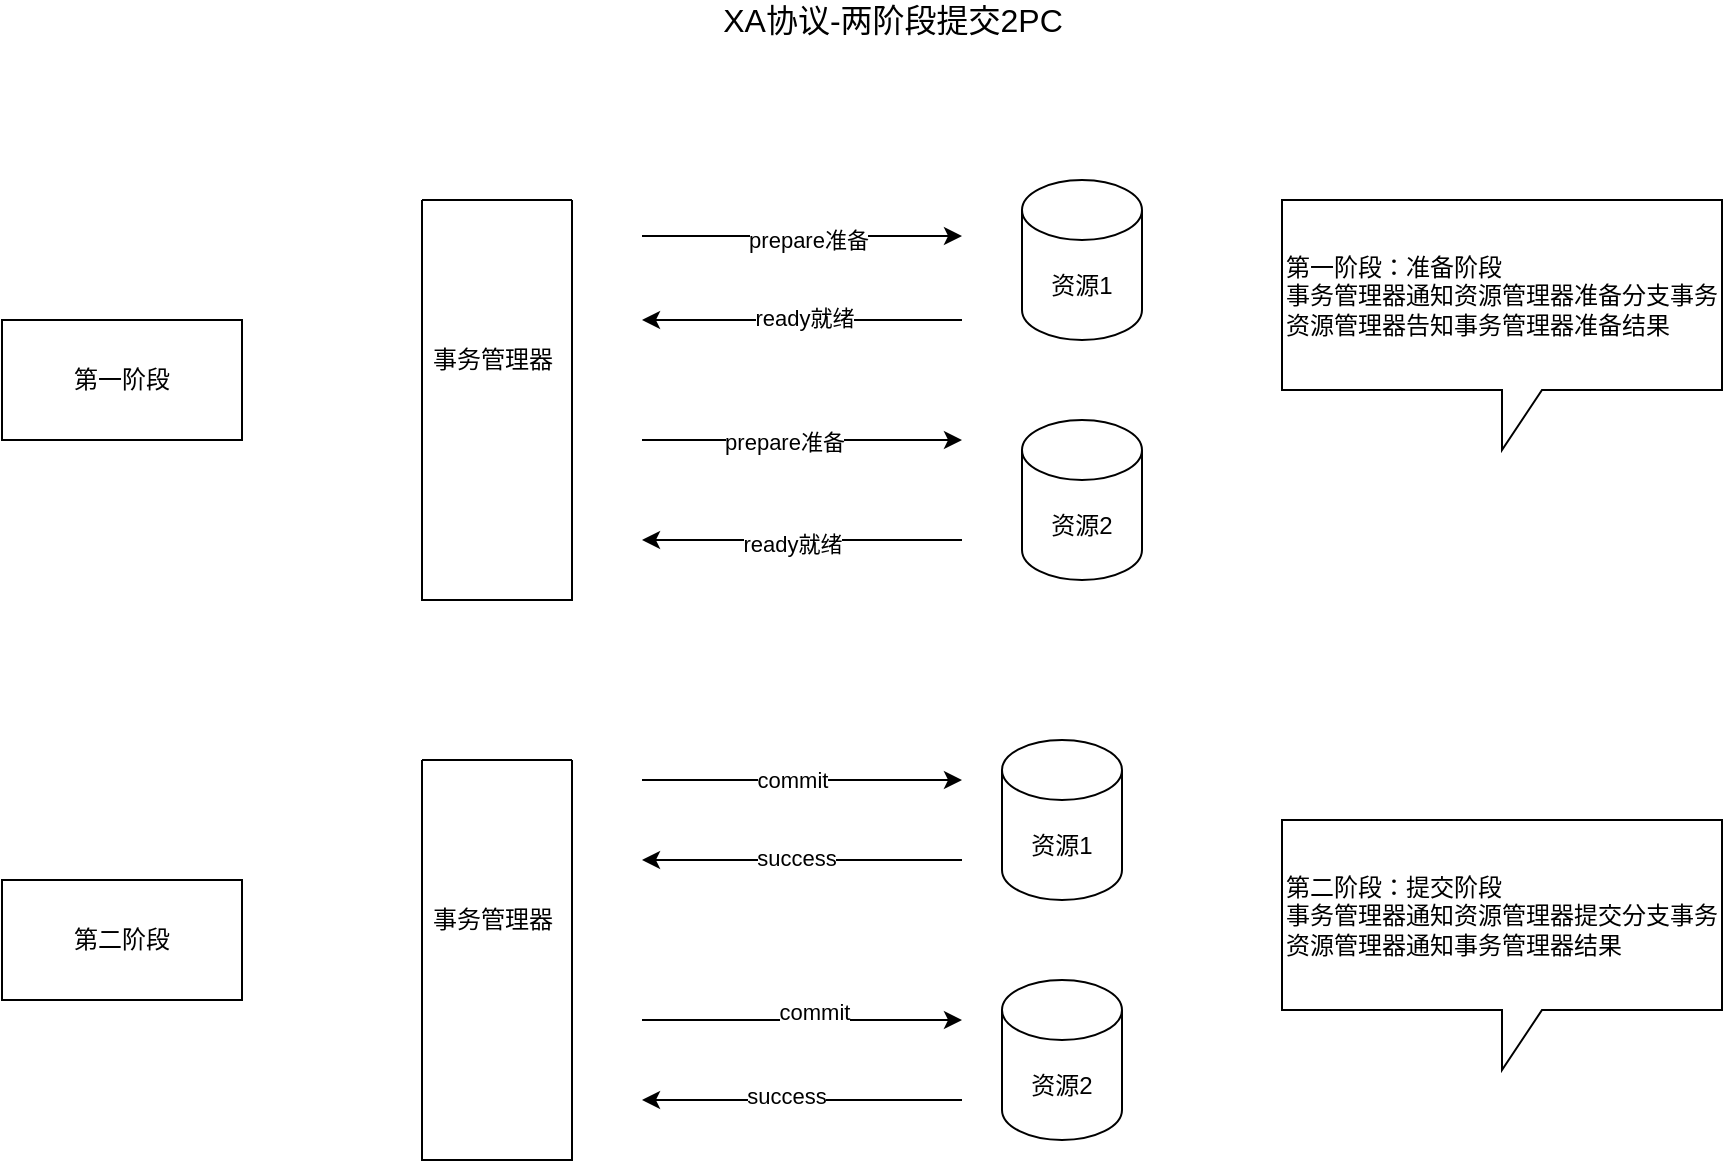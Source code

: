 <mxfile version="14.9.8" type="github">
  <diagram id="C5RBs43oDa-KdzZeNtuy" name="Page-1">
    <mxGraphModel dx="1426" dy="794" grid="1" gridSize="10" guides="1" tooltips="1" connect="1" arrows="1" fold="1" page="1" pageScale="1" pageWidth="827" pageHeight="1169" math="0" shadow="0">
      <root>
        <mxCell id="WIyWlLk6GJQsqaUBKTNV-0" />
        <mxCell id="WIyWlLk6GJQsqaUBKTNV-1" parent="WIyWlLk6GJQsqaUBKTNV-0" />
        <mxCell id="17ehM4VNIjTi_3pfC2e5-3" value="" style="swimlane;startSize=0;" vertex="1" parent="WIyWlLk6GJQsqaUBKTNV-1">
          <mxGeometry x="250" y="150" width="75" height="200" as="geometry" />
        </mxCell>
        <mxCell id="17ehM4VNIjTi_3pfC2e5-4" value="事务管理器" style="text;html=1;align=center;verticalAlign=middle;resizable=0;points=[];autosize=1;strokeColor=none;" vertex="1" parent="17ehM4VNIjTi_3pfC2e5-3">
          <mxGeometry x="-5" y="70" width="80" height="20" as="geometry" />
        </mxCell>
        <mxCell id="17ehM4VNIjTi_3pfC2e5-5" value="" style="swimlane;startSize=0;" vertex="1" parent="WIyWlLk6GJQsqaUBKTNV-1">
          <mxGeometry x="250" y="430" width="75" height="200" as="geometry" />
        </mxCell>
        <mxCell id="17ehM4VNIjTi_3pfC2e5-6" value="事务管理器" style="text;html=1;align=center;verticalAlign=middle;resizable=0;points=[];autosize=1;strokeColor=none;" vertex="1" parent="17ehM4VNIjTi_3pfC2e5-5">
          <mxGeometry x="-5" y="70" width="80" height="20" as="geometry" />
        </mxCell>
        <mxCell id="17ehM4VNIjTi_3pfC2e5-8" value="第一阶段" style="rounded=0;whiteSpace=wrap;html=1;" vertex="1" parent="WIyWlLk6GJQsqaUBKTNV-1">
          <mxGeometry x="40" y="210" width="120" height="60" as="geometry" />
        </mxCell>
        <mxCell id="17ehM4VNIjTi_3pfC2e5-9" value="第二阶段" style="rounded=0;whiteSpace=wrap;html=1;" vertex="1" parent="WIyWlLk6GJQsqaUBKTNV-1">
          <mxGeometry x="40" y="490" width="120" height="60" as="geometry" />
        </mxCell>
        <mxCell id="17ehM4VNIjTi_3pfC2e5-10" value="&lt;font style=&quot;font-size: 16px&quot;&gt;XA协议-两阶段提交2PC&lt;/font&gt;" style="text;html=1;align=center;verticalAlign=middle;resizable=0;points=[];autosize=1;strokeColor=none;" vertex="1" parent="WIyWlLk6GJQsqaUBKTNV-1">
          <mxGeometry x="390" y="50" width="190" height="20" as="geometry" />
        </mxCell>
        <mxCell id="17ehM4VNIjTi_3pfC2e5-11" value="资源1" style="shape=cylinder3;whiteSpace=wrap;html=1;boundedLbl=1;backgroundOutline=1;size=15;" vertex="1" parent="WIyWlLk6GJQsqaUBKTNV-1">
          <mxGeometry x="550" y="140" width="60" height="80" as="geometry" />
        </mxCell>
        <mxCell id="17ehM4VNIjTi_3pfC2e5-12" value="资源2" style="shape=cylinder3;whiteSpace=wrap;html=1;boundedLbl=1;backgroundOutline=1;size=15;" vertex="1" parent="WIyWlLk6GJQsqaUBKTNV-1">
          <mxGeometry x="550" y="260" width="60" height="80" as="geometry" />
        </mxCell>
        <mxCell id="17ehM4VNIjTi_3pfC2e5-13" value="资源1" style="shape=cylinder3;whiteSpace=wrap;html=1;boundedLbl=1;backgroundOutline=1;size=15;" vertex="1" parent="WIyWlLk6GJQsqaUBKTNV-1">
          <mxGeometry x="540" y="420" width="60" height="80" as="geometry" />
        </mxCell>
        <mxCell id="17ehM4VNIjTi_3pfC2e5-14" value="资源2" style="shape=cylinder3;whiteSpace=wrap;html=1;boundedLbl=1;backgroundOutline=1;size=15;" vertex="1" parent="WIyWlLk6GJQsqaUBKTNV-1">
          <mxGeometry x="540" y="540" width="60" height="80" as="geometry" />
        </mxCell>
        <mxCell id="17ehM4VNIjTi_3pfC2e5-15" value="" style="endArrow=classic;html=1;" edge="1" parent="WIyWlLk6GJQsqaUBKTNV-1">
          <mxGeometry width="50" height="50" relative="1" as="geometry">
            <mxPoint x="360" y="168" as="sourcePoint" />
            <mxPoint x="520" y="168" as="targetPoint" />
          </mxGeometry>
        </mxCell>
        <mxCell id="17ehM4VNIjTi_3pfC2e5-24" value="prepare准备" style="edgeLabel;html=1;align=center;verticalAlign=middle;resizable=0;points=[];" vertex="1" connectable="0" parent="17ehM4VNIjTi_3pfC2e5-15">
          <mxGeometry x="0.037" y="-2" relative="1" as="geometry">
            <mxPoint as="offset" />
          </mxGeometry>
        </mxCell>
        <mxCell id="17ehM4VNIjTi_3pfC2e5-16" value="" style="endArrow=classic;html=1;" edge="1" parent="WIyWlLk6GJQsqaUBKTNV-1">
          <mxGeometry width="50" height="50" relative="1" as="geometry">
            <mxPoint x="360" y="560" as="sourcePoint" />
            <mxPoint x="520" y="560" as="targetPoint" />
          </mxGeometry>
        </mxCell>
        <mxCell id="17ehM4VNIjTi_3pfC2e5-19" value="commit" style="edgeLabel;html=1;align=center;verticalAlign=middle;resizable=0;points=[];" vertex="1" connectable="0" parent="17ehM4VNIjTi_3pfC2e5-16">
          <mxGeometry x="0.075" y="4" relative="1" as="geometry">
            <mxPoint as="offset" />
          </mxGeometry>
        </mxCell>
        <mxCell id="17ehM4VNIjTi_3pfC2e5-17" value="" style="endArrow=classic;html=1;" edge="1" parent="WIyWlLk6GJQsqaUBKTNV-1">
          <mxGeometry width="50" height="50" relative="1" as="geometry">
            <mxPoint x="360" y="440" as="sourcePoint" />
            <mxPoint x="520" y="440" as="targetPoint" />
          </mxGeometry>
        </mxCell>
        <mxCell id="17ehM4VNIjTi_3pfC2e5-29" value="commit" style="edgeLabel;html=1;align=center;verticalAlign=middle;resizable=0;points=[];" vertex="1" connectable="0" parent="17ehM4VNIjTi_3pfC2e5-17">
          <mxGeometry x="-0.062" relative="1" as="geometry">
            <mxPoint as="offset" />
          </mxGeometry>
        </mxCell>
        <mxCell id="17ehM4VNIjTi_3pfC2e5-18" value="" style="endArrow=classic;html=1;" edge="1" parent="WIyWlLk6GJQsqaUBKTNV-1">
          <mxGeometry width="50" height="50" relative="1" as="geometry">
            <mxPoint x="360" y="270" as="sourcePoint" />
            <mxPoint x="520" y="270" as="targetPoint" />
          </mxGeometry>
        </mxCell>
        <mxCell id="17ehM4VNIjTi_3pfC2e5-27" value="prepare准备" style="edgeLabel;html=1;align=center;verticalAlign=middle;resizable=0;points=[];" vertex="1" connectable="0" parent="17ehM4VNIjTi_3pfC2e5-18">
          <mxGeometry x="-0.113" y="-1" relative="1" as="geometry">
            <mxPoint as="offset" />
          </mxGeometry>
        </mxCell>
        <mxCell id="17ehM4VNIjTi_3pfC2e5-20" value="" style="endArrow=classic;html=1;" edge="1" parent="WIyWlLk6GJQsqaUBKTNV-1">
          <mxGeometry width="50" height="50" relative="1" as="geometry">
            <mxPoint x="520" y="320" as="sourcePoint" />
            <mxPoint x="360" y="320" as="targetPoint" />
          </mxGeometry>
        </mxCell>
        <mxCell id="17ehM4VNIjTi_3pfC2e5-28" value="ready就绪" style="edgeLabel;html=1;align=center;verticalAlign=middle;resizable=0;points=[];" vertex="1" connectable="0" parent="17ehM4VNIjTi_3pfC2e5-20">
          <mxGeometry x="0.062" y="2" relative="1" as="geometry">
            <mxPoint as="offset" />
          </mxGeometry>
        </mxCell>
        <mxCell id="17ehM4VNIjTi_3pfC2e5-21" value="" style="endArrow=classic;html=1;" edge="1" parent="WIyWlLk6GJQsqaUBKTNV-1">
          <mxGeometry width="50" height="50" relative="1" as="geometry">
            <mxPoint x="520" y="210" as="sourcePoint" />
            <mxPoint x="360" y="210" as="targetPoint" />
          </mxGeometry>
        </mxCell>
        <mxCell id="17ehM4VNIjTi_3pfC2e5-25" value="ready就绪" style="edgeLabel;html=1;align=center;verticalAlign=middle;resizable=0;points=[];" vertex="1" connectable="0" parent="17ehM4VNIjTi_3pfC2e5-21">
          <mxGeometry x="-0.013" y="-1" relative="1" as="geometry">
            <mxPoint as="offset" />
          </mxGeometry>
        </mxCell>
        <mxCell id="17ehM4VNIjTi_3pfC2e5-22" value="" style="endArrow=classic;html=1;" edge="1" parent="WIyWlLk6GJQsqaUBKTNV-1">
          <mxGeometry width="50" height="50" relative="1" as="geometry">
            <mxPoint x="520" y="480" as="sourcePoint" />
            <mxPoint x="360" y="480" as="targetPoint" />
          </mxGeometry>
        </mxCell>
        <mxCell id="17ehM4VNIjTi_3pfC2e5-30" value="success" style="edgeLabel;html=1;align=center;verticalAlign=middle;resizable=0;points=[];" vertex="1" connectable="0" parent="17ehM4VNIjTi_3pfC2e5-22">
          <mxGeometry x="0.037" y="-1" relative="1" as="geometry">
            <mxPoint as="offset" />
          </mxGeometry>
        </mxCell>
        <mxCell id="17ehM4VNIjTi_3pfC2e5-23" value="" style="endArrow=classic;html=1;" edge="1" parent="WIyWlLk6GJQsqaUBKTNV-1">
          <mxGeometry width="50" height="50" relative="1" as="geometry">
            <mxPoint x="520" y="600" as="sourcePoint" />
            <mxPoint x="360" y="600" as="targetPoint" />
          </mxGeometry>
        </mxCell>
        <mxCell id="17ehM4VNIjTi_3pfC2e5-31" value="success" style="edgeLabel;html=1;align=center;verticalAlign=middle;resizable=0;points=[];" vertex="1" connectable="0" parent="17ehM4VNIjTi_3pfC2e5-23">
          <mxGeometry x="0.1" y="-2" relative="1" as="geometry">
            <mxPoint as="offset" />
          </mxGeometry>
        </mxCell>
        <mxCell id="17ehM4VNIjTi_3pfC2e5-32" value="第一阶段：准备阶段&lt;br&gt;事务管理器通知资源管理器准备分支事务&lt;br&gt;资源管理器告知事务管理器准备结果" style="shape=callout;whiteSpace=wrap;html=1;perimeter=calloutPerimeter;align=left;" vertex="1" parent="WIyWlLk6GJQsqaUBKTNV-1">
          <mxGeometry x="680" y="150" width="220" height="125" as="geometry" />
        </mxCell>
        <mxCell id="17ehM4VNIjTi_3pfC2e5-33" value="第二阶段：提交阶段&lt;br&gt;事务管理器通知资源管理器提交分支事务&lt;br&gt;资源管理器通知事务管理器结果" style="shape=callout;whiteSpace=wrap;html=1;perimeter=calloutPerimeter;align=left;" vertex="1" parent="WIyWlLk6GJQsqaUBKTNV-1">
          <mxGeometry x="680" y="460" width="220" height="125" as="geometry" />
        </mxCell>
      </root>
    </mxGraphModel>
  </diagram>
</mxfile>
